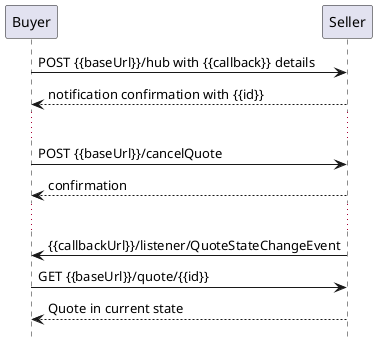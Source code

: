 @startuml

hide footbox

participant Buyer
participant Seller

Buyer -> Seller : POST {{baseUrl}}/hub with {{callback}} details
return notification confirmation with {{id}}

...

Buyer -> Seller : POST {{baseUrl}}/cancelQuote
return confirmation

...

Seller -> Buyer: {{callbackUrl}}/listener/QuoteStateChangeEvent

Buyer -> Seller :   GET {{baseUrl}}/quote/{{id}}
return Quote in current state

@enduml